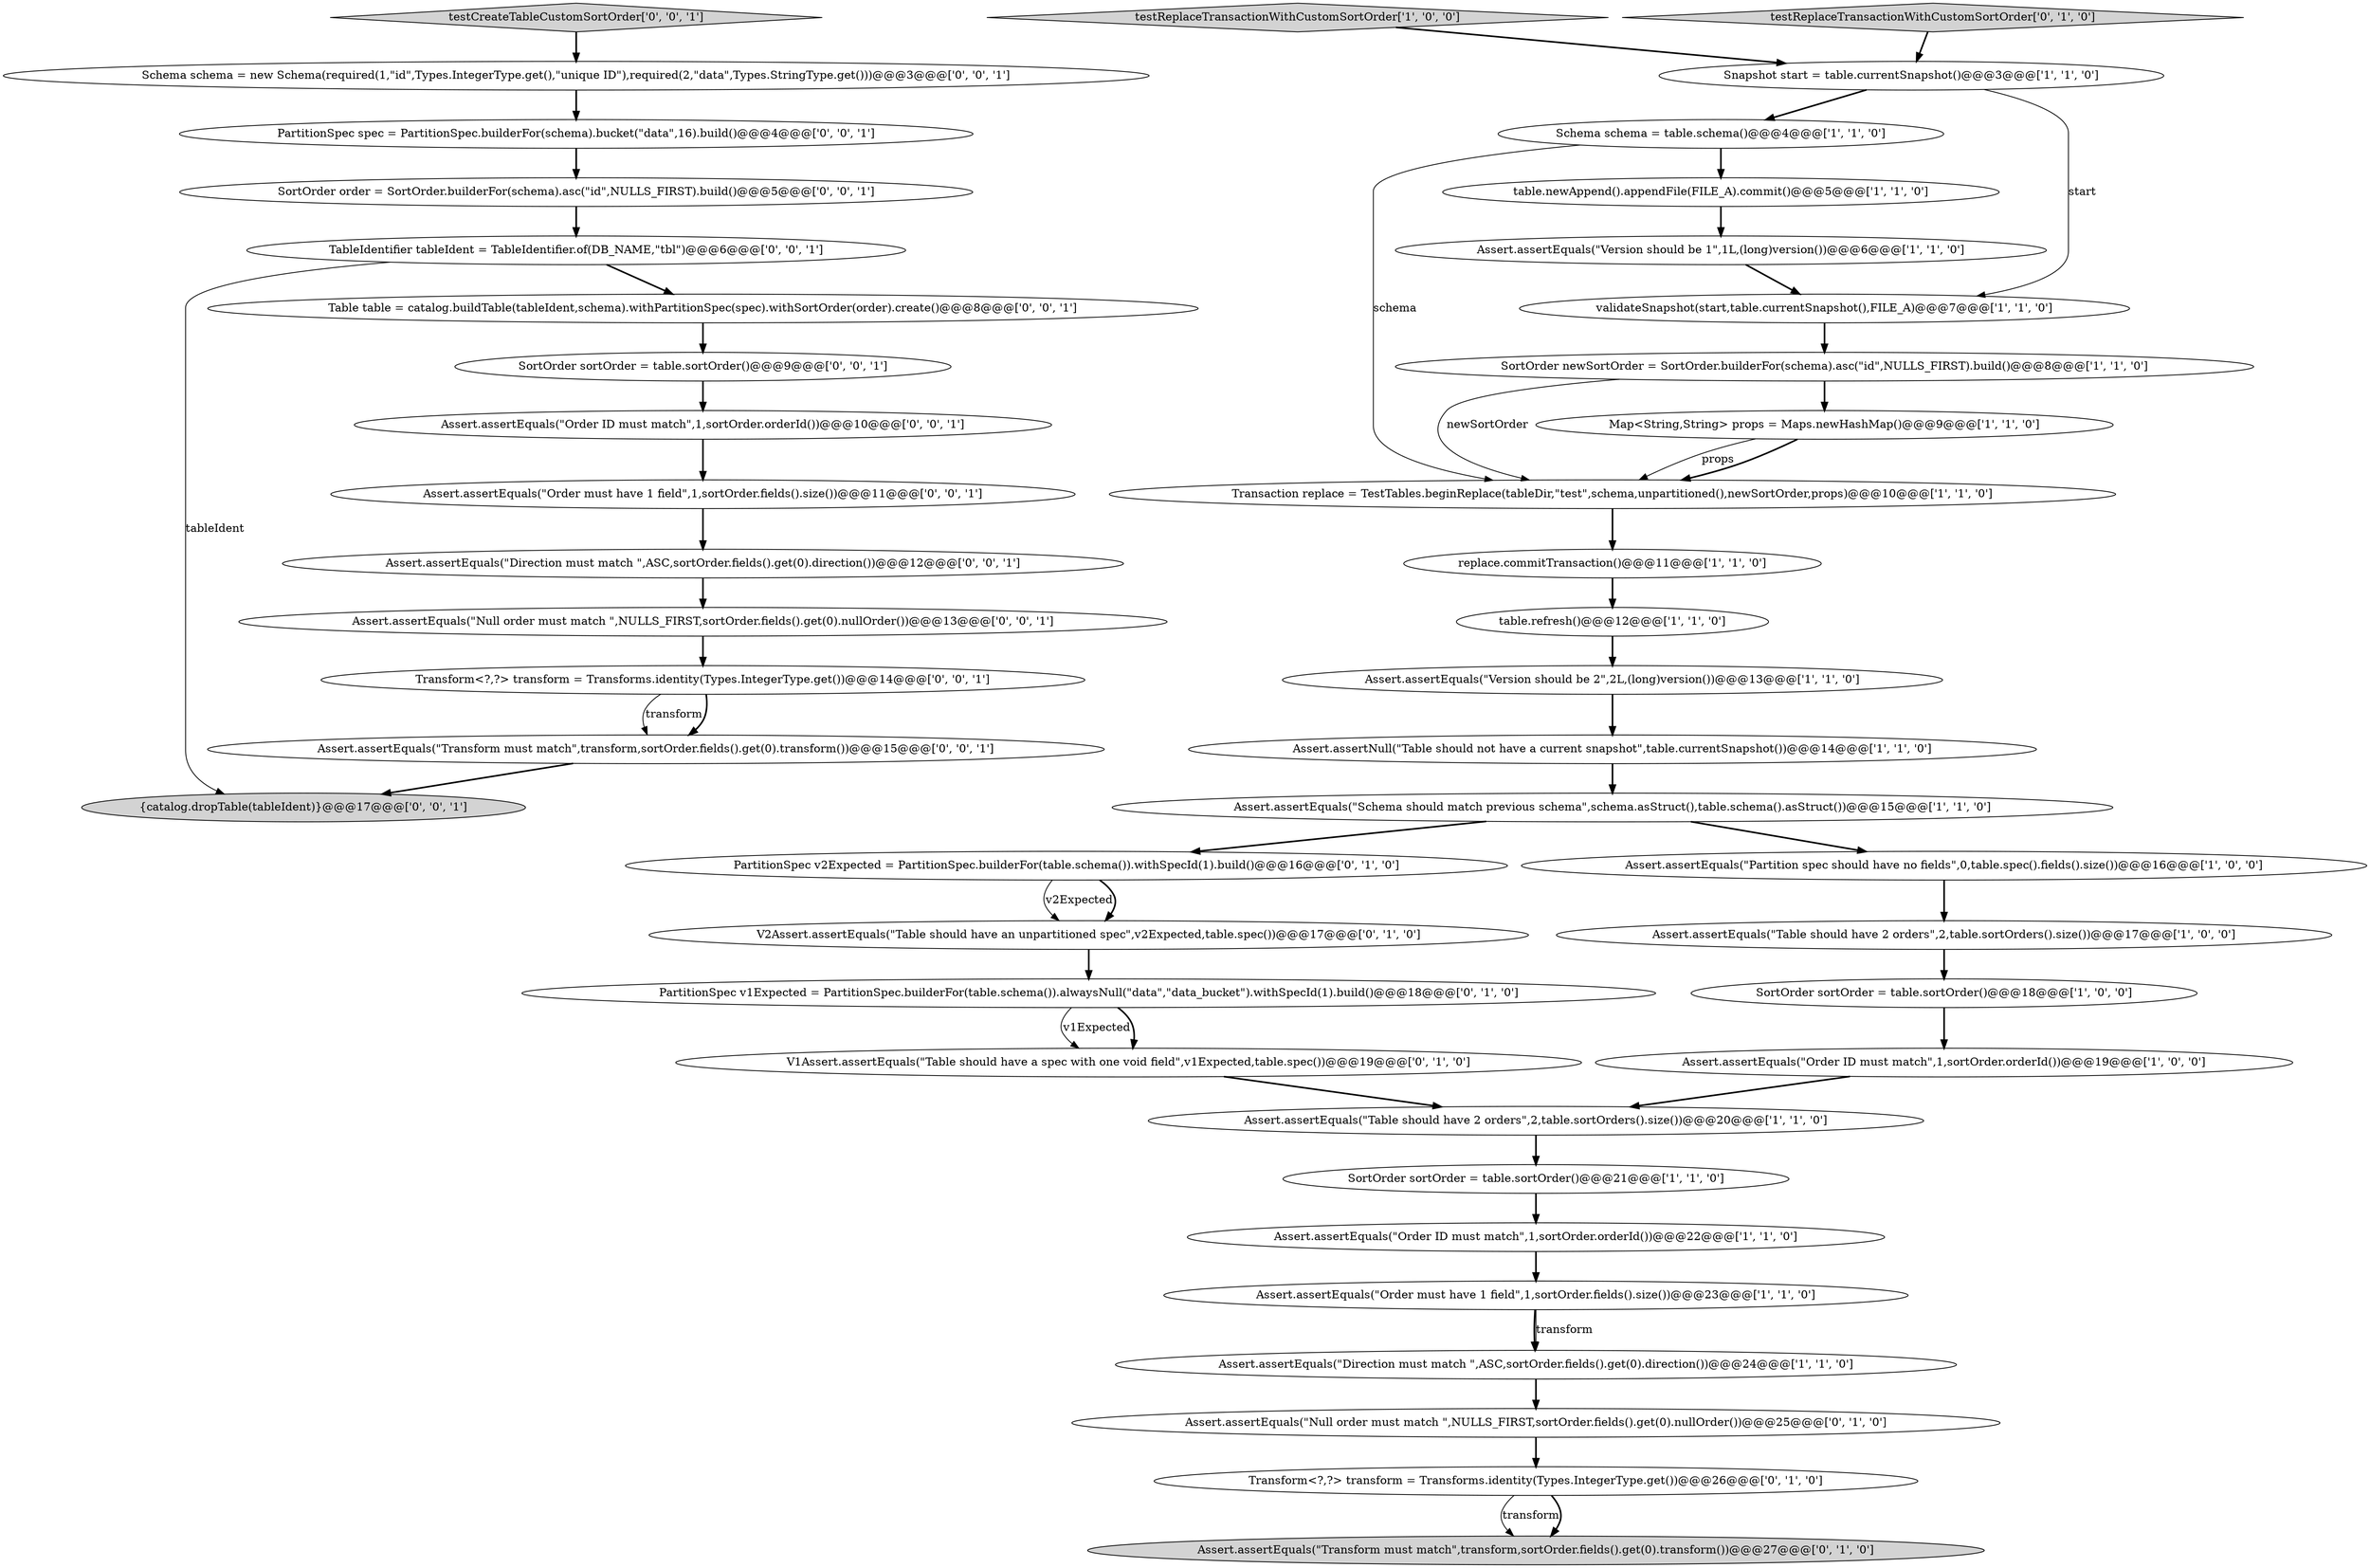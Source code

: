 digraph {
31 [style = filled, label = "SortOrder order = SortOrder.builderFor(schema).asc(\"id\",NULLS_FIRST).build()@@@5@@@['0', '0', '1']", fillcolor = white, shape = ellipse image = "AAA0AAABBB3BBB"];
29 [style = filled, label = "Assert.assertEquals(\"Null order must match \",NULLS_FIRST,sortOrder.fields().get(0).nullOrder())@@@25@@@['0', '1', '0']", fillcolor = white, shape = ellipse image = "AAA0AAABBB2BBB"];
17 [style = filled, label = "SortOrder newSortOrder = SortOrder.builderFor(schema).asc(\"id\",NULLS_FIRST).build()@@@8@@@['1', '1', '0']", fillcolor = white, shape = ellipse image = "AAA0AAABBB1BBB"];
11 [style = filled, label = "Assert.assertEquals(\"Version should be 2\",2L,(long)version())@@@13@@@['1', '1', '0']", fillcolor = white, shape = ellipse image = "AAA0AAABBB1BBB"];
25 [style = filled, label = "PartitionSpec v2Expected = PartitionSpec.builderFor(table.schema()).withSpecId(1).build()@@@16@@@['0', '1', '0']", fillcolor = white, shape = ellipse image = "AAA0AAABBB2BBB"];
14 [style = filled, label = "Assert.assertEquals(\"Schema should match previous schema\",schema.asStruct(),table.schema().asStruct())@@@15@@@['1', '1', '0']", fillcolor = white, shape = ellipse image = "AAA0AAABBB1BBB"];
32 [style = filled, label = "Transform<?,?> transform = Transforms.identity(Types.IntegerType.get())@@@14@@@['0', '0', '1']", fillcolor = white, shape = ellipse image = "AAA0AAABBB3BBB"];
19 [style = filled, label = "SortOrder sortOrder = table.sortOrder()@@@21@@@['1', '1', '0']", fillcolor = white, shape = ellipse image = "AAA0AAABBB1BBB"];
15 [style = filled, label = "Transaction replace = TestTables.beginReplace(tableDir,\"test\",schema,unpartitioned(),newSortOrder,props)@@@10@@@['1', '1', '0']", fillcolor = white, shape = ellipse image = "AAA0AAABBB1BBB"];
27 [style = filled, label = "V1Assert.assertEquals(\"Table should have a spec with one void field\",v1Expected,table.spec())@@@19@@@['0', '1', '0']", fillcolor = white, shape = ellipse image = "AAA1AAABBB2BBB"];
41 [style = filled, label = "Assert.assertEquals(\"Order ID must match\",1,sortOrder.orderId())@@@10@@@['0', '0', '1']", fillcolor = white, shape = ellipse image = "AAA0AAABBB3BBB"];
44 [style = filled, label = "{catalog.dropTable(tableIdent)}@@@17@@@['0', '0', '1']", fillcolor = lightgray, shape = ellipse image = "AAA0AAABBB3BBB"];
43 [style = filled, label = "Schema schema = new Schema(required(1,\"id\",Types.IntegerType.get(),\"unique ID\"),required(2,\"data\",Types.StringType.get()))@@@3@@@['0', '0', '1']", fillcolor = white, shape = ellipse image = "AAA0AAABBB3BBB"];
0 [style = filled, label = "Assert.assertEquals(\"Direction must match \",ASC,sortOrder.fields().get(0).direction())@@@24@@@['1', '1', '0']", fillcolor = white, shape = ellipse image = "AAA0AAABBB1BBB"];
35 [style = filled, label = "SortOrder sortOrder = table.sortOrder()@@@9@@@['0', '0', '1']", fillcolor = white, shape = ellipse image = "AAA0AAABBB3BBB"];
3 [style = filled, label = "Schema schema = table.schema()@@@4@@@['1', '1', '0']", fillcolor = white, shape = ellipse image = "AAA0AAABBB1BBB"];
7 [style = filled, label = "Assert.assertEquals(\"Order ID must match\",1,sortOrder.orderId())@@@22@@@['1', '1', '0']", fillcolor = white, shape = ellipse image = "AAA0AAABBB1BBB"];
34 [style = filled, label = "PartitionSpec spec = PartitionSpec.builderFor(schema).bucket(\"data\",16).build()@@@4@@@['0', '0', '1']", fillcolor = white, shape = ellipse image = "AAA0AAABBB3BBB"];
21 [style = filled, label = "Assert.assertEquals(\"Version should be 1\",1L,(long)version())@@@6@@@['1', '1', '0']", fillcolor = white, shape = ellipse image = "AAA0AAABBB1BBB"];
12 [style = filled, label = "Assert.assertEquals(\"Order ID must match\",1,sortOrder.orderId())@@@19@@@['1', '0', '0']", fillcolor = white, shape = ellipse image = "AAA0AAABBB1BBB"];
26 [style = filled, label = "Transform<?,?> transform = Transforms.identity(Types.IntegerType.get())@@@26@@@['0', '1', '0']", fillcolor = white, shape = ellipse image = "AAA0AAABBB2BBB"];
36 [style = filled, label = "Assert.assertEquals(\"Direction must match \",ASC,sortOrder.fields().get(0).direction())@@@12@@@['0', '0', '1']", fillcolor = white, shape = ellipse image = "AAA0AAABBB3BBB"];
39 [style = filled, label = "Assert.assertEquals(\"Transform must match\",transform,sortOrder.fields().get(0).transform())@@@15@@@['0', '0', '1']", fillcolor = white, shape = ellipse image = "AAA0AAABBB3BBB"];
42 [style = filled, label = "Assert.assertEquals(\"Null order must match \",NULLS_FIRST,sortOrder.fields().get(0).nullOrder())@@@13@@@['0', '0', '1']", fillcolor = white, shape = ellipse image = "AAA0AAABBB3BBB"];
2 [style = filled, label = "SortOrder sortOrder = table.sortOrder()@@@18@@@['1', '0', '0']", fillcolor = white, shape = ellipse image = "AAA0AAABBB1BBB"];
28 [style = filled, label = "Assert.assertEquals(\"Transform must match\",transform,sortOrder.fields().get(0).transform())@@@27@@@['0', '1', '0']", fillcolor = lightgray, shape = ellipse image = "AAA0AAABBB2BBB"];
22 [style = filled, label = "Assert.assertEquals(\"Table should have 2 orders\",2,table.sortOrders().size())@@@17@@@['1', '0', '0']", fillcolor = white, shape = ellipse image = "AAA0AAABBB1BBB"];
20 [style = filled, label = "Snapshot start = table.currentSnapshot()@@@3@@@['1', '1', '0']", fillcolor = white, shape = ellipse image = "AAA0AAABBB1BBB"];
6 [style = filled, label = "testReplaceTransactionWithCustomSortOrder['1', '0', '0']", fillcolor = lightgray, shape = diamond image = "AAA0AAABBB1BBB"];
10 [style = filled, label = "validateSnapshot(start,table.currentSnapshot(),FILE_A)@@@7@@@['1', '1', '0']", fillcolor = white, shape = ellipse image = "AAA0AAABBB1BBB"];
23 [style = filled, label = "testReplaceTransactionWithCustomSortOrder['0', '1', '0']", fillcolor = lightgray, shape = diamond image = "AAA0AAABBB2BBB"];
8 [style = filled, label = "Map<String,String> props = Maps.newHashMap()@@@9@@@['1', '1', '0']", fillcolor = white, shape = ellipse image = "AAA0AAABBB1BBB"];
37 [style = filled, label = "TableIdentifier tableIdent = TableIdentifier.of(DB_NAME,\"tbl\")@@@6@@@['0', '0', '1']", fillcolor = white, shape = ellipse image = "AAA0AAABBB3BBB"];
5 [style = filled, label = "Assert.assertNull(\"Table should not have a current snapshot\",table.currentSnapshot())@@@14@@@['1', '1', '0']", fillcolor = white, shape = ellipse image = "AAA0AAABBB1BBB"];
38 [style = filled, label = "Assert.assertEquals(\"Order must have 1 field\",1,sortOrder.fields().size())@@@11@@@['0', '0', '1']", fillcolor = white, shape = ellipse image = "AAA0AAABBB3BBB"];
18 [style = filled, label = "Assert.assertEquals(\"Partition spec should have no fields\",0,table.spec().fields().size())@@@16@@@['1', '0', '0']", fillcolor = white, shape = ellipse image = "AAA0AAABBB1BBB"];
24 [style = filled, label = "PartitionSpec v1Expected = PartitionSpec.builderFor(table.schema()).alwaysNull(\"data\",\"data_bucket\").withSpecId(1).build()@@@18@@@['0', '1', '0']", fillcolor = white, shape = ellipse image = "AAA1AAABBB2BBB"];
40 [style = filled, label = "Table table = catalog.buildTable(tableIdent,schema).withPartitionSpec(spec).withSortOrder(order).create()@@@8@@@['0', '0', '1']", fillcolor = white, shape = ellipse image = "AAA0AAABBB3BBB"];
30 [style = filled, label = "V2Assert.assertEquals(\"Table should have an unpartitioned spec\",v2Expected,table.spec())@@@17@@@['0', '1', '0']", fillcolor = white, shape = ellipse image = "AAA1AAABBB2BBB"];
1 [style = filled, label = "table.refresh()@@@12@@@['1', '1', '0']", fillcolor = white, shape = ellipse image = "AAA0AAABBB1BBB"];
33 [style = filled, label = "testCreateTableCustomSortOrder['0', '0', '1']", fillcolor = lightgray, shape = diamond image = "AAA0AAABBB3BBB"];
9 [style = filled, label = "Assert.assertEquals(\"Table should have 2 orders\",2,table.sortOrders().size())@@@20@@@['1', '1', '0']", fillcolor = white, shape = ellipse image = "AAA0AAABBB1BBB"];
4 [style = filled, label = "table.newAppend().appendFile(FILE_A).commit()@@@5@@@['1', '1', '0']", fillcolor = white, shape = ellipse image = "AAA0AAABBB1BBB"];
16 [style = filled, label = "replace.commitTransaction()@@@11@@@['1', '1', '0']", fillcolor = white, shape = ellipse image = "AAA0AAABBB1BBB"];
13 [style = filled, label = "Assert.assertEquals(\"Order must have 1 field\",1,sortOrder.fields().size())@@@23@@@['1', '1', '0']", fillcolor = white, shape = ellipse image = "AAA0AAABBB1BBB"];
22->2 [style = bold, label=""];
26->28 [style = solid, label="transform"];
9->19 [style = bold, label=""];
5->14 [style = bold, label=""];
39->44 [style = bold, label=""];
31->37 [style = bold, label=""];
20->3 [style = bold, label=""];
38->36 [style = bold, label=""];
36->42 [style = bold, label=""];
32->39 [style = solid, label="transform"];
24->27 [style = solid, label="v1Expected"];
14->18 [style = bold, label=""];
35->41 [style = bold, label=""];
10->17 [style = bold, label=""];
18->22 [style = bold, label=""];
13->0 [style = bold, label=""];
42->32 [style = bold, label=""];
0->29 [style = bold, label=""];
32->39 [style = bold, label=""];
27->9 [style = bold, label=""];
13->0 [style = solid, label="transform"];
6->20 [style = bold, label=""];
21->10 [style = bold, label=""];
1->11 [style = bold, label=""];
7->13 [style = bold, label=""];
12->9 [style = bold, label=""];
43->34 [style = bold, label=""];
37->40 [style = bold, label=""];
33->43 [style = bold, label=""];
16->1 [style = bold, label=""];
37->44 [style = solid, label="tableIdent"];
34->31 [style = bold, label=""];
23->20 [style = bold, label=""];
3->15 [style = solid, label="schema"];
17->15 [style = solid, label="newSortOrder"];
41->38 [style = bold, label=""];
25->30 [style = solid, label="v2Expected"];
15->16 [style = bold, label=""];
26->28 [style = bold, label=""];
14->25 [style = bold, label=""];
17->8 [style = bold, label=""];
24->27 [style = bold, label=""];
19->7 [style = bold, label=""];
40->35 [style = bold, label=""];
4->21 [style = bold, label=""];
25->30 [style = bold, label=""];
20->10 [style = solid, label="start"];
8->15 [style = solid, label="props"];
30->24 [style = bold, label=""];
3->4 [style = bold, label=""];
8->15 [style = bold, label=""];
2->12 [style = bold, label=""];
11->5 [style = bold, label=""];
29->26 [style = bold, label=""];
}

